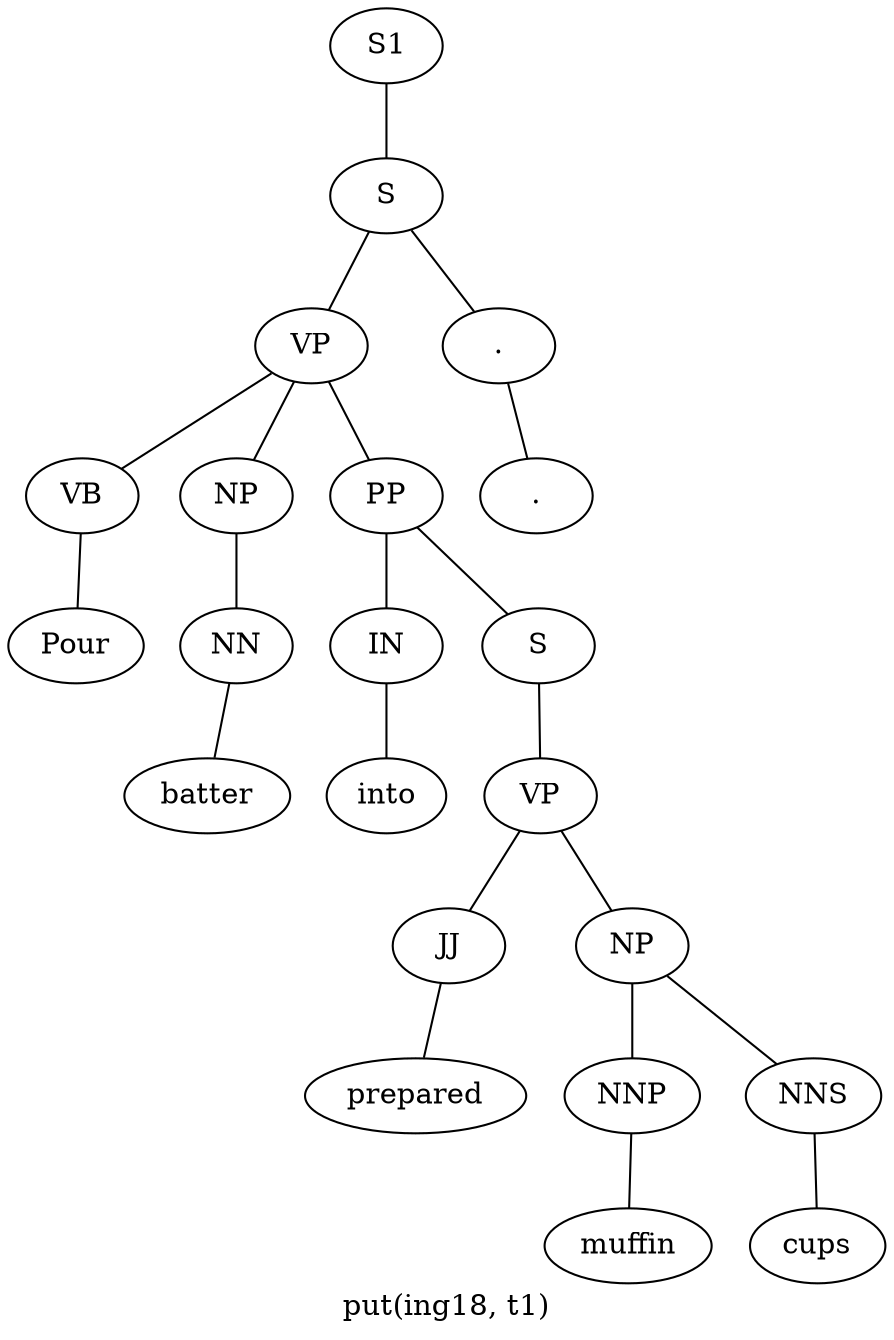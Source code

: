 graph SyntaxGraph {
	label = "put(ing18, t1)";
	Node0 [label="S1"];
	Node1 [label="S"];
	Node2 [label="VP"];
	Node3 [label="VB"];
	Node4 [label="Pour"];
	Node5 [label="NP"];
	Node6 [label="NN"];
	Node7 [label="batter"];
	Node8 [label="PP"];
	Node9 [label="IN"];
	Node10 [label="into"];
	Node11 [label="S"];
	Node12 [label="VP"];
	Node13 [label="JJ"];
	Node14 [label="prepared"];
	Node15 [label="NP"];
	Node16 [label="NNP"];
	Node17 [label="muffin"];
	Node18 [label="NNS"];
	Node19 [label="cups"];
	Node20 [label="."];
	Node21 [label="."];

	Node0 -- Node1;
	Node1 -- Node2;
	Node1 -- Node20;
	Node2 -- Node3;
	Node2 -- Node5;
	Node2 -- Node8;
	Node3 -- Node4;
	Node5 -- Node6;
	Node6 -- Node7;
	Node8 -- Node9;
	Node8 -- Node11;
	Node9 -- Node10;
	Node11 -- Node12;
	Node12 -- Node13;
	Node12 -- Node15;
	Node13 -- Node14;
	Node15 -- Node16;
	Node15 -- Node18;
	Node16 -- Node17;
	Node18 -- Node19;
	Node20 -- Node21;
}